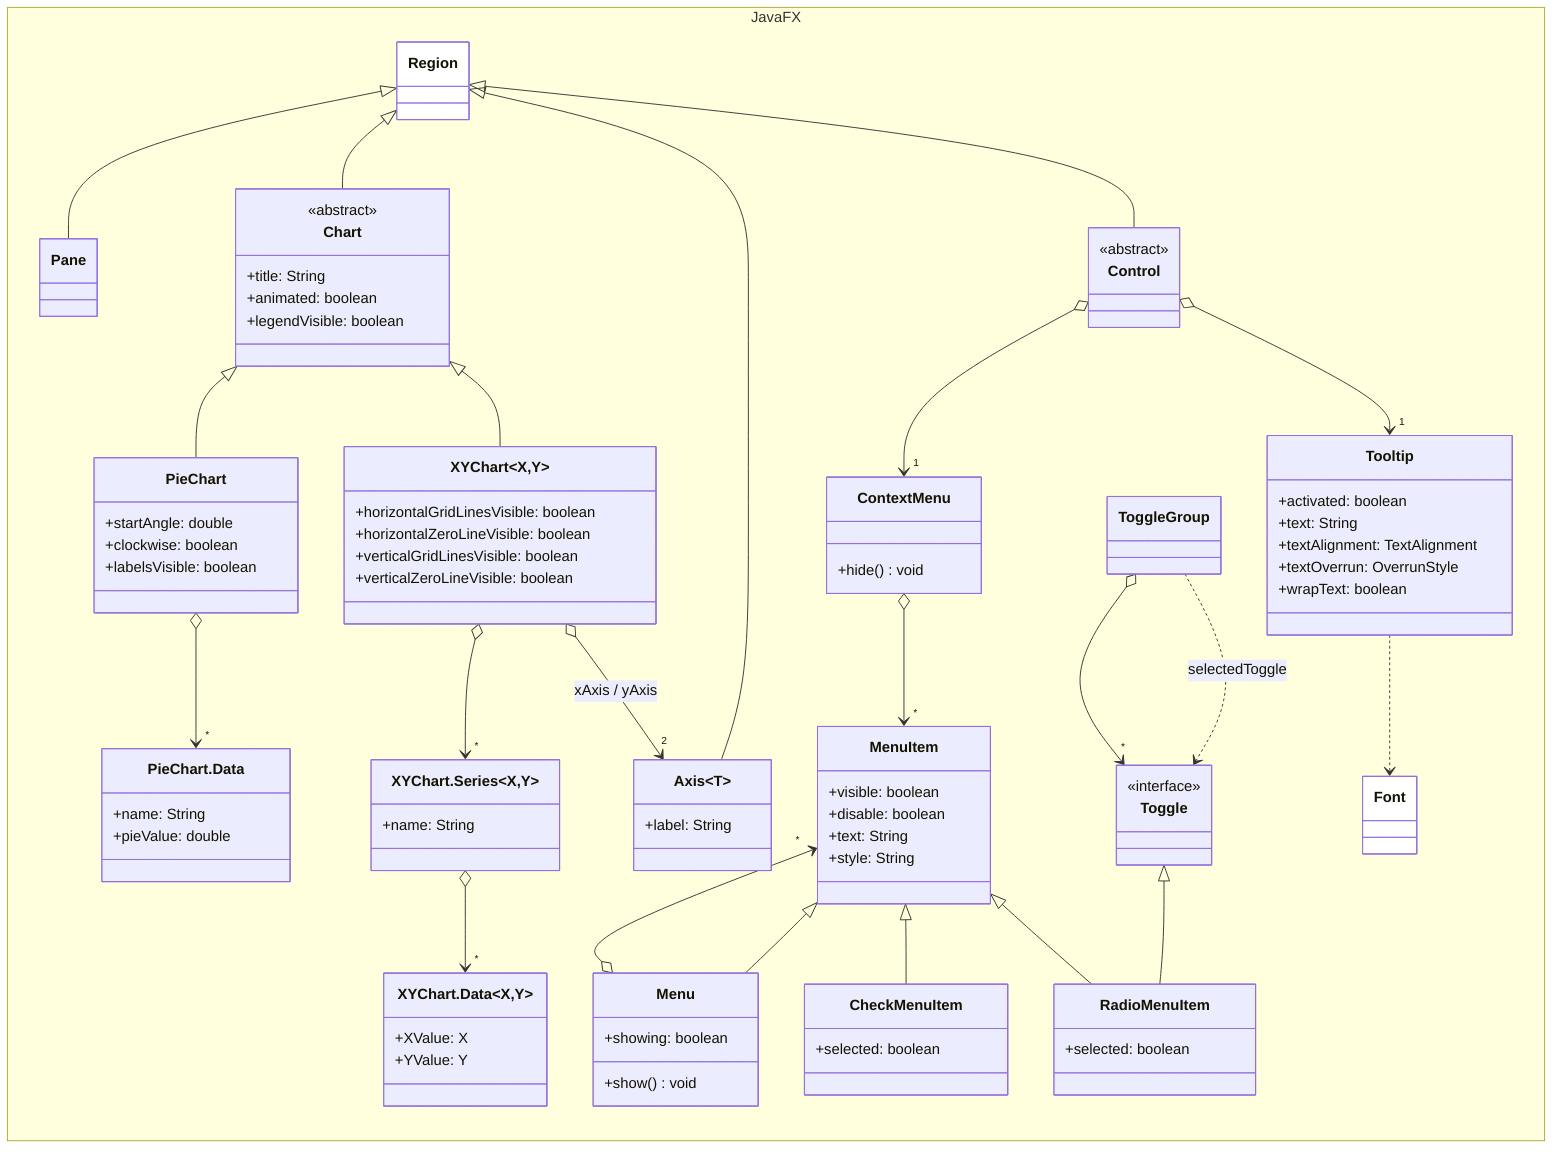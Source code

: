 classDiagram

    direction LR

    namespace JavaFX {

        class Region {
            
        }

        class Pane {

        }

        class Chart {
            <<abstract>>
            +title: String
            +animated: boolean
            +legendVisible: boolean
        }

        class PieChart {
            +startAngle: double
            +clockwise: boolean
            +labelsVisible: boolean
        }

        class PieChartData["PieChart.Data"] {
            +name: String
            +pieValue: double
        }

        class XYChart["XYChart&lt;X,Y&gt;"] {
            +horizontalGridLinesVisible: boolean
            +horizontalZeroLineVisible: boolean
            +verticalGridLinesVisible: boolean
            +verticalZeroLineVisible: boolean
        }

        class XYChartSeries["XYChart.Series&lt;X,Y&gt;"] {
            +name: String
        }

        class XYChartData["XYChart.Data&lt;X,Y&gt;"] {
            +XValue: X
            +YValue: Y
        }

        class Axis["Axis&lt;T&gt;"] {
            +label: String
        }

        class Control {
            <<abstract>>
        }

        class ContextMenu {
            +hide() void
        }

        class MenuItem {
            +visible: boolean
            +disable: boolean
            +text: String
            +style: String
        }

        class Menu {
            +showing: boolean
            +show() void
        }

        class CheckMenuItem {
            +selected: boolean
        }

        class RadioMenuItem {
            +selected: boolean
        }

        class ToggleGroup {

        }

        class Toggle {
            <<interface>>
        }

        class Tooltip {
            +activated: boolean
            +text: String
            +textAlignment: TextAlignment
            +textOverrun: OverrunStyle
            +wrapText: boolean
        }

        class Font {

        }

    }

    Region <|-- Pane
    Region <|-- Chart
    Region <|-- Axis
    Region <|-- Control

    Chart <|-- PieChart
    Chart <|-- XYChart

    PieChart o-->"*" PieChartData

    XYChart o-->"*" XYChartSeries

    XYChartSeries o-->"*" XYChartData

    XYChart o-->"2" Axis: xAxis / yAxis

    Control o-->"1" ContextMenu
    Control o-->"1" Tooltip

    ContextMenu o-->"*" MenuItem

    MenuItem "*"<--o Menu
    MenuItem <|-- Menu
    MenuItem <|-- CheckMenuItem
    MenuItem <|-- RadioMenuItem

    ToggleGroup o-->"*" Toggle
    ToggleGroup ..> Toggle: selectedToggle

    Toggle <|-- RadioMenuItem

    Tooltip ..> Font

    style Region fill:white
    style Font fill:white